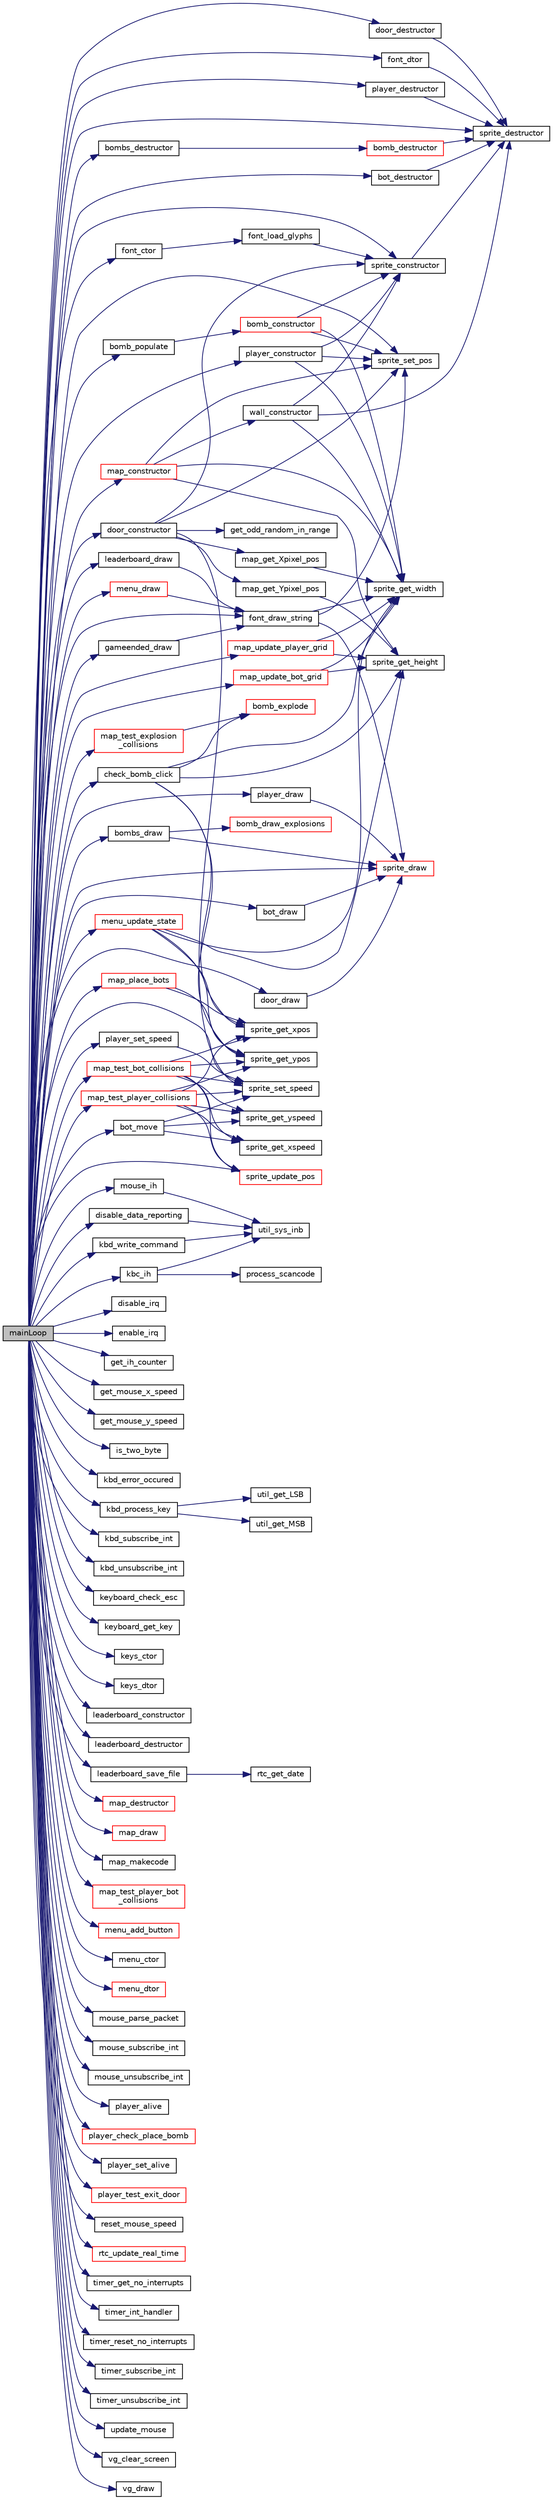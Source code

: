 digraph "mainLoop"
{
 // LATEX_PDF_SIZE
  edge [fontname="Helvetica",fontsize="10",labelfontname="Helvetica",labelfontsize="10"];
  node [fontname="Helvetica",fontsize="10",shape=record];
  rankdir="LR";
  Node1 [label="mainLoop",height=0.2,width=0.4,color="black", fillcolor="grey75", style="filled", fontcolor="black",tooltip=" "];
  Node1 -> Node2 [color="midnightblue",fontsize="10",style="solid",fontname="Helvetica"];
  Node2 [label="bomb_populate",height=0.2,width=0.4,color="black", fillcolor="white", style="filled",URL="$group__bomb.html#ga3552dd9a4b311e51521a220dc1f6f2df",tooltip=" "];
  Node2 -> Node3 [color="midnightblue",fontsize="10",style="solid",fontname="Helvetica"];
  Node3 [label="bomb_constructor",height=0.2,width=0.4,color="red", fillcolor="white", style="filled",URL="$group__bomb.html#gad44604cb6184e2180603e04420095927",tooltip=" "];
  Node3 -> Node5 [color="midnightblue",fontsize="10",style="solid",fontname="Helvetica"];
  Node5 [label="sprite_constructor",height=0.2,width=0.4,color="black", fillcolor="white", style="filled",URL="$group__sprite.html#gafdd51ad5e05d19496c82ce75e4245020",tooltip=" "];
  Node5 -> Node6 [color="midnightblue",fontsize="10",style="solid",fontname="Helvetica"];
  Node6 [label="sprite_destructor",height=0.2,width=0.4,color="black", fillcolor="white", style="filled",URL="$group__sprite.html#ga4b97baa89f63a9917d1937ed0f8e863a",tooltip=" "];
  Node3 -> Node7 [color="midnightblue",fontsize="10",style="solid",fontname="Helvetica"];
  Node7 [label="sprite_get_width",height=0.2,width=0.4,color="black", fillcolor="white", style="filled",URL="$group__sprite.html#ga59f08c1a8f12966f09023eacd4f25331",tooltip=" "];
  Node3 -> Node8 [color="midnightblue",fontsize="10",style="solid",fontname="Helvetica"];
  Node8 [label="sprite_set_pos",height=0.2,width=0.4,color="black", fillcolor="white", style="filled",URL="$group__sprite.html#ga2bcd8be5d18d2a3be69d2294c86805d7",tooltip=" "];
  Node1 -> Node9 [color="midnightblue",fontsize="10",style="solid",fontname="Helvetica"];
  Node9 [label="bombs_destructor",height=0.2,width=0.4,color="black", fillcolor="white", style="filled",URL="$group__bomb.html#gae86db0633e0a9cd697a4703681930e50",tooltip=" "];
  Node9 -> Node10 [color="midnightblue",fontsize="10",style="solid",fontname="Helvetica"];
  Node10 [label="bomb_destructor",height=0.2,width=0.4,color="red", fillcolor="white", style="filled",URL="$group__bomb.html#ga4b729ddfb64a71826c411a42c2ec940d",tooltip=" "];
  Node10 -> Node6 [color="midnightblue",fontsize="10",style="solid",fontname="Helvetica"];
  Node1 -> Node12 [color="midnightblue",fontsize="10",style="solid",fontname="Helvetica"];
  Node12 [label="bombs_draw",height=0.2,width=0.4,color="black", fillcolor="white", style="filled",URL="$group__bomb.html#ga1ecf3341058f418fb66a2cff322abccb",tooltip=" "];
  Node12 -> Node13 [color="midnightblue",fontsize="10",style="solid",fontname="Helvetica"];
  Node13 [label="bomb_draw_explosions",height=0.2,width=0.4,color="red", fillcolor="white", style="filled",URL="$group__bomb.html#gaf58d841d3603b19debf1e51bdc1e60b3",tooltip=" "];
  Node12 -> Node15 [color="midnightblue",fontsize="10",style="solid",fontname="Helvetica"];
  Node15 [label="sprite_draw",height=0.2,width=0.4,color="red", fillcolor="white", style="filled",URL="$group__sprite.html#ga2eebe1d97488a8c527342d0fa8a79f2f",tooltip=" "];
  Node1 -> Node17 [color="midnightblue",fontsize="10",style="solid",fontname="Helvetica"];
  Node17 [label="bot_destructor",height=0.2,width=0.4,color="black", fillcolor="white", style="filled",URL="$group__bot.html#ga4d9be17966dbded6762ad668af3ef44a",tooltip=" "];
  Node17 -> Node6 [color="midnightblue",fontsize="10",style="solid",fontname="Helvetica"];
  Node1 -> Node18 [color="midnightblue",fontsize="10",style="solid",fontname="Helvetica"];
  Node18 [label="bot_draw",height=0.2,width=0.4,color="black", fillcolor="white", style="filled",URL="$group__bot.html#ga5d4bb3e0e3f6ae721971356ddd7f41c5",tooltip=" "];
  Node18 -> Node15 [color="midnightblue",fontsize="10",style="solid",fontname="Helvetica"];
  Node1 -> Node19 [color="midnightblue",fontsize="10",style="solid",fontname="Helvetica"];
  Node19 [label="bot_move",height=0.2,width=0.4,color="black", fillcolor="white", style="filled",URL="$group__bot.html#ga2d99ae161b6e90ab7e4a120876058f21",tooltip=" "];
  Node19 -> Node20 [color="midnightblue",fontsize="10",style="solid",fontname="Helvetica"];
  Node20 [label="sprite_get_xspeed",height=0.2,width=0.4,color="black", fillcolor="white", style="filled",URL="$group__sprite.html#ga176872c49d258ae5f890717395afb5ec",tooltip=" "];
  Node19 -> Node21 [color="midnightblue",fontsize="10",style="solid",fontname="Helvetica"];
  Node21 [label="sprite_get_yspeed",height=0.2,width=0.4,color="black", fillcolor="white", style="filled",URL="$group__sprite.html#ga619c17c6442384230a14d77166d5661d",tooltip=" "];
  Node19 -> Node22 [color="midnightblue",fontsize="10",style="solid",fontname="Helvetica"];
  Node22 [label="sprite_set_speed",height=0.2,width=0.4,color="black", fillcolor="white", style="filled",URL="$group__sprite.html#gac3a6066af80d862a245715fb8cd87d50",tooltip=" "];
  Node1 -> Node23 [color="midnightblue",fontsize="10",style="solid",fontname="Helvetica"];
  Node23 [label="check_bomb_click",height=0.2,width=0.4,color="black", fillcolor="white", style="filled",URL="$group__bomb.html#ga20334459eff282dc2a7c1b498d8261a1",tooltip=" "];
  Node23 -> Node24 [color="midnightblue",fontsize="10",style="solid",fontname="Helvetica"];
  Node24 [label="bomb_explode",height=0.2,width=0.4,color="red", fillcolor="white", style="filled",URL="$group__bomb.html#ga344556e8b8922c227a6326f5a6748e2c",tooltip=" "];
  Node23 -> Node26 [color="midnightblue",fontsize="10",style="solid",fontname="Helvetica"];
  Node26 [label="sprite_get_height",height=0.2,width=0.4,color="black", fillcolor="white", style="filled",URL="$group__sprite.html#gad4fbb378240b634982deb4c6cf0edaca",tooltip=" "];
  Node23 -> Node7 [color="midnightblue",fontsize="10",style="solid",fontname="Helvetica"];
  Node23 -> Node27 [color="midnightblue",fontsize="10",style="solid",fontname="Helvetica"];
  Node27 [label="sprite_get_xpos",height=0.2,width=0.4,color="black", fillcolor="white", style="filled",URL="$group__sprite.html#ga0d4b4d21ae1ca8f0c33a712c7e335426",tooltip=" "];
  Node23 -> Node28 [color="midnightblue",fontsize="10",style="solid",fontname="Helvetica"];
  Node28 [label="sprite_get_ypos",height=0.2,width=0.4,color="black", fillcolor="white", style="filled",URL="$group__sprite.html#ga7db44275ba0615f760bbb82a1f9bbe06",tooltip=" "];
  Node1 -> Node29 [color="midnightblue",fontsize="10",style="solid",fontname="Helvetica"];
  Node29 [label="disable_data_reporting",height=0.2,width=0.4,color="black", fillcolor="white", style="filled",URL="$group__mouse.html#ga213d5f0c93d25fe21ae6ee3ba7b50a15",tooltip=" "];
  Node29 -> Node30 [color="midnightblue",fontsize="10",style="solid",fontname="Helvetica"];
  Node30 [label="util_sys_inb",height=0.2,width=0.4,color="black", fillcolor="white", style="filled",URL="$group__utils.html#ga79a031a8611f5b2d6afa4158e92b0fb4",tooltip=" "];
  Node1 -> Node31 [color="midnightblue",fontsize="10",style="solid",fontname="Helvetica"];
  Node31 [label="disable_irq",height=0.2,width=0.4,color="black", fillcolor="white", style="filled",URL="$mouse_8c.html#af6aab2e9582c2102a19358170de32711",tooltip=" "];
  Node1 -> Node32 [color="midnightblue",fontsize="10",style="solid",fontname="Helvetica"];
  Node32 [label="door_constructor",height=0.2,width=0.4,color="black", fillcolor="white", style="filled",URL="$group__door.html#ga3bcbedbf11161f40dda6cecf214b9589",tooltip=" "];
  Node32 -> Node33 [color="midnightblue",fontsize="10",style="solid",fontname="Helvetica"];
  Node33 [label="get_odd_random_in_range",height=0.2,width=0.4,color="black", fillcolor="white", style="filled",URL="$group__project__functions.html#ga6360a927b93bbab65f4683fde291732f",tooltip=" "];
  Node32 -> Node34 [color="midnightblue",fontsize="10",style="solid",fontname="Helvetica"];
  Node34 [label="map_get_Xpixel_pos",height=0.2,width=0.4,color="black", fillcolor="white", style="filled",URL="$group__map.html#ga2e31031b85c499a690d72cef364a1fda",tooltip=" "];
  Node34 -> Node7 [color="midnightblue",fontsize="10",style="solid",fontname="Helvetica"];
  Node32 -> Node35 [color="midnightblue",fontsize="10",style="solid",fontname="Helvetica"];
  Node35 [label="map_get_Ypixel_pos",height=0.2,width=0.4,color="black", fillcolor="white", style="filled",URL="$group__map.html#ga7119d2da06a4bfb132126a40ddfcc115",tooltip=" "];
  Node35 -> Node26 [color="midnightblue",fontsize="10",style="solid",fontname="Helvetica"];
  Node32 -> Node5 [color="midnightblue",fontsize="10",style="solid",fontname="Helvetica"];
  Node32 -> Node8 [color="midnightblue",fontsize="10",style="solid",fontname="Helvetica"];
  Node32 -> Node22 [color="midnightblue",fontsize="10",style="solid",fontname="Helvetica"];
  Node1 -> Node36 [color="midnightblue",fontsize="10",style="solid",fontname="Helvetica"];
  Node36 [label="door_destructor",height=0.2,width=0.4,color="black", fillcolor="white", style="filled",URL="$group__door.html#ga4641472c4b0ea862c7ad71938c75280f",tooltip=" "];
  Node36 -> Node6 [color="midnightblue",fontsize="10",style="solid",fontname="Helvetica"];
  Node1 -> Node37 [color="midnightblue",fontsize="10",style="solid",fontname="Helvetica"];
  Node37 [label="door_draw",height=0.2,width=0.4,color="black", fillcolor="white", style="filled",URL="$group__door.html#ga01efe97d1ea3783bfa1fbc1c7e33218e",tooltip=" "];
  Node37 -> Node15 [color="midnightblue",fontsize="10",style="solid",fontname="Helvetica"];
  Node1 -> Node38 [color="midnightblue",fontsize="10",style="solid",fontname="Helvetica"];
  Node38 [label="enable_irq",height=0.2,width=0.4,color="black", fillcolor="white", style="filled",URL="$mouse_8c.html#a8d41699f95cd36359a31d3acb5899d5f",tooltip=" "];
  Node1 -> Node39 [color="midnightblue",fontsize="10",style="solid",fontname="Helvetica"];
  Node39 [label="font_ctor",height=0.2,width=0.4,color="black", fillcolor="white", style="filled",URL="$group__font.html#ga27242c227400bb0ac4659c2538055843",tooltip=" "];
  Node39 -> Node40 [color="midnightblue",fontsize="10",style="solid",fontname="Helvetica"];
  Node40 [label="font_load_glyphs",height=0.2,width=0.4,color="black", fillcolor="white", style="filled",URL="$group__font.html#ga9ddeed5e494b11640a959e29d5dbca7e",tooltip=" "];
  Node40 -> Node5 [color="midnightblue",fontsize="10",style="solid",fontname="Helvetica"];
  Node1 -> Node41 [color="midnightblue",fontsize="10",style="solid",fontname="Helvetica"];
  Node41 [label="font_draw_string",height=0.2,width=0.4,color="black", fillcolor="white", style="filled",URL="$group__font.html#gae1f8edc6a0cd9ebd606878b4fe703e0f",tooltip=" "];
  Node41 -> Node15 [color="midnightblue",fontsize="10",style="solid",fontname="Helvetica"];
  Node41 -> Node7 [color="midnightblue",fontsize="10",style="solid",fontname="Helvetica"];
  Node41 -> Node8 [color="midnightblue",fontsize="10",style="solid",fontname="Helvetica"];
  Node1 -> Node42 [color="midnightblue",fontsize="10",style="solid",fontname="Helvetica"];
  Node42 [label="font_dtor",height=0.2,width=0.4,color="black", fillcolor="white", style="filled",URL="$group__font.html#gafc369515431b6f2ab413dc2bd7af433e",tooltip=" "];
  Node42 -> Node6 [color="midnightblue",fontsize="10",style="solid",fontname="Helvetica"];
  Node1 -> Node43 [color="midnightblue",fontsize="10",style="solid",fontname="Helvetica"];
  Node43 [label="gameended_draw",height=0.2,width=0.4,color="black", fillcolor="white", style="filled",URL="$group__leaderboard.html#gafa1486a16dcf9a0c9988b8dd3f097d6d",tooltip=" "];
  Node43 -> Node41 [color="midnightblue",fontsize="10",style="solid",fontname="Helvetica"];
  Node1 -> Node44 [color="midnightblue",fontsize="10",style="solid",fontname="Helvetica"];
  Node44 [label="get_ih_counter",height=0.2,width=0.4,color="black", fillcolor="white", style="filled",URL="$group__mouse.html#ga0ddcae30a7b2668d759df0b49c30fae8",tooltip=" "];
  Node1 -> Node45 [color="midnightblue",fontsize="10",style="solid",fontname="Helvetica"];
  Node45 [label="get_mouse_x_speed",height=0.2,width=0.4,color="black", fillcolor="white", style="filled",URL="$group__mouse.html#ga3492a22488887b309534c8ea0a713970",tooltip=" "];
  Node1 -> Node46 [color="midnightblue",fontsize="10",style="solid",fontname="Helvetica"];
  Node46 [label="get_mouse_y_speed",height=0.2,width=0.4,color="black", fillcolor="white", style="filled",URL="$group__mouse.html#gacd4fb153c9379736047a078056b5409d",tooltip=" "];
  Node1 -> Node47 [color="midnightblue",fontsize="10",style="solid",fontname="Helvetica"];
  Node47 [label="is_two_byte",height=0.2,width=0.4,color="black", fillcolor="white", style="filled",URL="$group__keyboard.html#ga19a8f528f8c0db507314b4cee9093361",tooltip=" "];
  Node1 -> Node48 [color="midnightblue",fontsize="10",style="solid",fontname="Helvetica"];
  Node48 [label="kbc_ih",height=0.2,width=0.4,color="black", fillcolor="white", style="filled",URL="$keyboard_8c.html#aea970a154161a35f6894898a092ed70a",tooltip=" "];
  Node48 -> Node49 [color="midnightblue",fontsize="10",style="solid",fontname="Helvetica"];
  Node49 [label="process_scancode",height=0.2,width=0.4,color="black", fillcolor="white", style="filled",URL="$group__keyboard.html#gabddbd5d96d5131280023cfaf2c1fc1a8",tooltip=" "];
  Node48 -> Node30 [color="midnightblue",fontsize="10",style="solid",fontname="Helvetica"];
  Node1 -> Node50 [color="midnightblue",fontsize="10",style="solid",fontname="Helvetica"];
  Node50 [label="kbd_error_occured",height=0.2,width=0.4,color="black", fillcolor="white", style="filled",URL="$group__keyboard.html#ga50c3284f5c168b20d60a74fe4db376a1",tooltip=" "];
  Node1 -> Node51 [color="midnightblue",fontsize="10",style="solid",fontname="Helvetica"];
  Node51 [label="kbd_process_key",height=0.2,width=0.4,color="black", fillcolor="white", style="filled",URL="$group__keyboard.html#gafa9954ea12c84b7d7c14bb5d53da1c81",tooltip=" "];
  Node51 -> Node52 [color="midnightblue",fontsize="10",style="solid",fontname="Helvetica"];
  Node52 [label="util_get_LSB",height=0.2,width=0.4,color="black", fillcolor="white", style="filled",URL="$group__utils.html#ga81621440b3d65680979425e39aa8c789",tooltip=" "];
  Node51 -> Node53 [color="midnightblue",fontsize="10",style="solid",fontname="Helvetica"];
  Node53 [label="util_get_MSB",height=0.2,width=0.4,color="black", fillcolor="white", style="filled",URL="$group__utils.html#ga6a880076cd2ec468834438b6e0c58836",tooltip=" "];
  Node1 -> Node54 [color="midnightblue",fontsize="10",style="solid",fontname="Helvetica"];
  Node54 [label="kbd_subscribe_int",height=0.2,width=0.4,color="black", fillcolor="white", style="filled",URL="$group__keyboard.html#ga4ac9231a99a664d6a9f0b69767e0d707",tooltip=" "];
  Node1 -> Node55 [color="midnightblue",fontsize="10",style="solid",fontname="Helvetica"];
  Node55 [label="kbd_unsubscribe_int",height=0.2,width=0.4,color="black", fillcolor="white", style="filled",URL="$group__keyboard.html#gaee0a7b54ee426fade9c780418d110fe0",tooltip=" "];
  Node1 -> Node56 [color="midnightblue",fontsize="10",style="solid",fontname="Helvetica"];
  Node56 [label="kbd_write_command",height=0.2,width=0.4,color="black", fillcolor="white", style="filled",URL="$group__keyboard.html#gad766e6f72c86ebd66165bcc03f23fd6b",tooltip=" "];
  Node56 -> Node30 [color="midnightblue",fontsize="10",style="solid",fontname="Helvetica"];
  Node1 -> Node57 [color="midnightblue",fontsize="10",style="solid",fontname="Helvetica"];
  Node57 [label="keyboard_check_esc",height=0.2,width=0.4,color="black", fillcolor="white", style="filled",URL="$group__keyboard.html#gabfe1d0d953f11f8ebfda53e34987bb28",tooltip=" "];
  Node1 -> Node58 [color="midnightblue",fontsize="10",style="solid",fontname="Helvetica"];
  Node58 [label="keyboard_get_key",height=0.2,width=0.4,color="black", fillcolor="white", style="filled",URL="$group__keyboard.html#ga78f1795b7ccc1df9c9372b4d9f2c8e27",tooltip=" "];
  Node1 -> Node59 [color="midnightblue",fontsize="10",style="solid",fontname="Helvetica"];
  Node59 [label="keys_ctor",height=0.2,width=0.4,color="black", fillcolor="white", style="filled",URL="$group__keys.html#ga87fd193d122c1b7e6236b8ad3d307438",tooltip=" "];
  Node1 -> Node60 [color="midnightblue",fontsize="10",style="solid",fontname="Helvetica"];
  Node60 [label="keys_dtor",height=0.2,width=0.4,color="black", fillcolor="white", style="filled",URL="$group__keys.html#ga5b2506a2d1b0fac1f9a9b5b627614fff",tooltip=" "];
  Node1 -> Node61 [color="midnightblue",fontsize="10",style="solid",fontname="Helvetica"];
  Node61 [label="leaderboard_constructor",height=0.2,width=0.4,color="black", fillcolor="white", style="filled",URL="$group__leaderboard.html#ga8126e5c09dd963593f93d6a17a1356d7",tooltip=" "];
  Node1 -> Node62 [color="midnightblue",fontsize="10",style="solid",fontname="Helvetica"];
  Node62 [label="leaderboard_destructor",height=0.2,width=0.4,color="black", fillcolor="white", style="filled",URL="$group__leaderboard.html#ga93d0e417be2751c9ab5fedbee29462ea",tooltip=" "];
  Node1 -> Node63 [color="midnightblue",fontsize="10",style="solid",fontname="Helvetica"];
  Node63 [label="leaderboard_draw",height=0.2,width=0.4,color="black", fillcolor="white", style="filled",URL="$group__leaderboard.html#gae1b8e11be80ea8deff7675a6604b970d",tooltip=" "];
  Node63 -> Node41 [color="midnightblue",fontsize="10",style="solid",fontname="Helvetica"];
  Node1 -> Node64 [color="midnightblue",fontsize="10",style="solid",fontname="Helvetica"];
  Node64 [label="leaderboard_save_file",height=0.2,width=0.4,color="black", fillcolor="white", style="filled",URL="$group__leaderboard.html#gac6160d4e6e2a6446b29c968679e28a5d",tooltip=" "];
  Node64 -> Node65 [color="midnightblue",fontsize="10",style="solid",fontname="Helvetica"];
  Node65 [label="rtc_get_date",height=0.2,width=0.4,color="black", fillcolor="white", style="filled",URL="$group__rtc.html#ga17603ea7675aede07de0956dcddeed1c",tooltip=" "];
  Node1 -> Node66 [color="midnightblue",fontsize="10",style="solid",fontname="Helvetica"];
  Node66 [label="map_constructor",height=0.2,width=0.4,color="red", fillcolor="white", style="filled",URL="$group__map.html#ga002f347fe448abbf0ed9eda318f47631",tooltip=" "];
  Node66 -> Node26 [color="midnightblue",fontsize="10",style="solid",fontname="Helvetica"];
  Node66 -> Node7 [color="midnightblue",fontsize="10",style="solid",fontname="Helvetica"];
  Node66 -> Node8 [color="midnightblue",fontsize="10",style="solid",fontname="Helvetica"];
  Node66 -> Node67 [color="midnightblue",fontsize="10",style="solid",fontname="Helvetica"];
  Node67 [label="wall_constructor",height=0.2,width=0.4,color="black", fillcolor="white", style="filled",URL="$group__wall.html#gaa0d53989535341e1af7f06db7289cb0a",tooltip=" "];
  Node67 -> Node5 [color="midnightblue",fontsize="10",style="solid",fontname="Helvetica"];
  Node67 -> Node6 [color="midnightblue",fontsize="10",style="solid",fontname="Helvetica"];
  Node67 -> Node7 [color="midnightblue",fontsize="10",style="solid",fontname="Helvetica"];
  Node1 -> Node70 [color="midnightblue",fontsize="10",style="solid",fontname="Helvetica"];
  Node70 [label="map_destructor",height=0.2,width=0.4,color="red", fillcolor="white", style="filled",URL="$group__map.html#gacce24d3a1e48ef9cdf2884070b0cd94b",tooltip=" "];
  Node1 -> Node71 [color="midnightblue",fontsize="10",style="solid",fontname="Helvetica"];
  Node71 [label="map_draw",height=0.2,width=0.4,color="red", fillcolor="white", style="filled",URL="$group__map.html#ga4136de835e2ef9083ec379dbd230ba1b",tooltip=" "];
  Node1 -> Node73 [color="midnightblue",fontsize="10",style="solid",fontname="Helvetica"];
  Node73 [label="map_makecode",height=0.2,width=0.4,color="black", fillcolor="white", style="filled",URL="$group__makecode__map.html#ga9da6d8dcb25caccc42053cf24ae25483",tooltip="Maps make code into char."];
  Node1 -> Node74 [color="midnightblue",fontsize="10",style="solid",fontname="Helvetica"];
  Node74 [label="map_place_bots",height=0.2,width=0.4,color="red", fillcolor="white", style="filled",URL="$group__map.html#gaa838481a4d221d08fcc9a7ad5f1a6b5a",tooltip=" "];
  Node74 -> Node27 [color="midnightblue",fontsize="10",style="solid",fontname="Helvetica"];
  Node74 -> Node28 [color="midnightblue",fontsize="10",style="solid",fontname="Helvetica"];
  Node1 -> Node76 [color="midnightblue",fontsize="10",style="solid",fontname="Helvetica"];
  Node76 [label="map_test_bot_collisions",height=0.2,width=0.4,color="red", fillcolor="white", style="filled",URL="$group__map.html#gacd29e05a7f152e239641b29e56ac7682",tooltip=" "];
  Node76 -> Node27 [color="midnightblue",fontsize="10",style="solid",fontname="Helvetica"];
  Node76 -> Node20 [color="midnightblue",fontsize="10",style="solid",fontname="Helvetica"];
  Node76 -> Node28 [color="midnightblue",fontsize="10",style="solid",fontname="Helvetica"];
  Node76 -> Node21 [color="midnightblue",fontsize="10",style="solid",fontname="Helvetica"];
  Node76 -> Node22 [color="midnightblue",fontsize="10",style="solid",fontname="Helvetica"];
  Node76 -> Node80 [color="midnightblue",fontsize="10",style="solid",fontname="Helvetica"];
  Node80 [label="sprite_update_pos",height=0.2,width=0.4,color="red", fillcolor="white", style="filled",URL="$group__sprite.html#ga1c61f61af31cb639eb02a30dd9c61676",tooltip=" "];
  Node1 -> Node84 [color="midnightblue",fontsize="10",style="solid",fontname="Helvetica"];
  Node84 [label="map_test_explosion\l_collisions",height=0.2,width=0.4,color="red", fillcolor="white", style="filled",URL="$group__map.html#ga6b4ab7e4315160ec06ca4ce6d17524e6",tooltip=" "];
  Node84 -> Node24 [color="midnightblue",fontsize="10",style="solid",fontname="Helvetica"];
  Node1 -> Node93 [color="midnightblue",fontsize="10",style="solid",fontname="Helvetica"];
  Node93 [label="map_test_player_bot\l_collisions",height=0.2,width=0.4,color="red", fillcolor="white", style="filled",URL="$group__map.html#gacfb131f691d690ef5675e259ec6e804b",tooltip=" "];
  Node1 -> Node94 [color="midnightblue",fontsize="10",style="solid",fontname="Helvetica"];
  Node94 [label="map_test_player_collisions",height=0.2,width=0.4,color="red", fillcolor="white", style="filled",URL="$group__map.html#ga7d2afcf083150fb92ede9908ca1b4049",tooltip=" "];
  Node94 -> Node27 [color="midnightblue",fontsize="10",style="solid",fontname="Helvetica"];
  Node94 -> Node20 [color="midnightblue",fontsize="10",style="solid",fontname="Helvetica"];
  Node94 -> Node28 [color="midnightblue",fontsize="10",style="solid",fontname="Helvetica"];
  Node94 -> Node21 [color="midnightblue",fontsize="10",style="solid",fontname="Helvetica"];
  Node94 -> Node22 [color="midnightblue",fontsize="10",style="solid",fontname="Helvetica"];
  Node94 -> Node80 [color="midnightblue",fontsize="10",style="solid",fontname="Helvetica"];
  Node1 -> Node97 [color="midnightblue",fontsize="10",style="solid",fontname="Helvetica"];
  Node97 [label="map_update_bot_grid",height=0.2,width=0.4,color="red", fillcolor="white", style="filled",URL="$group__map.html#gaad64ed82cf0d13e7b6d76616c5c6bdb0",tooltip=" "];
  Node97 -> Node26 [color="midnightblue",fontsize="10",style="solid",fontname="Helvetica"];
  Node97 -> Node7 [color="midnightblue",fontsize="10",style="solid",fontname="Helvetica"];
  Node1 -> Node102 [color="midnightblue",fontsize="10",style="solid",fontname="Helvetica"];
  Node102 [label="map_update_player_grid",height=0.2,width=0.4,color="red", fillcolor="white", style="filled",URL="$group__map.html#gaa938606469b762c1dd1baa7df8b954b5",tooltip=" "];
  Node102 -> Node26 [color="midnightblue",fontsize="10",style="solid",fontname="Helvetica"];
  Node102 -> Node7 [color="midnightblue",fontsize="10",style="solid",fontname="Helvetica"];
  Node1 -> Node107 [color="midnightblue",fontsize="10",style="solid",fontname="Helvetica"];
  Node107 [label="menu_add_button",height=0.2,width=0.4,color="red", fillcolor="white", style="filled",URL="$group__menu.html#ga080d6e9ba82b7e9c92ce315193c4f39f",tooltip=" "];
  Node1 -> Node109 [color="midnightblue",fontsize="10",style="solid",fontname="Helvetica"];
  Node109 [label="menu_ctor",height=0.2,width=0.4,color="black", fillcolor="white", style="filled",URL="$group__menu.html#gabf1846f9ffccca90ea12ed8c02908382",tooltip=" "];
  Node1 -> Node110 [color="midnightblue",fontsize="10",style="solid",fontname="Helvetica"];
  Node110 [label="menu_draw",height=0.2,width=0.4,color="red", fillcolor="white", style="filled",URL="$group__menu.html#gaa7dcc209a7fc1e3a647c2f3ddb588edb",tooltip=" "];
  Node110 -> Node41 [color="midnightblue",fontsize="10",style="solid",fontname="Helvetica"];
  Node1 -> Node120 [color="midnightblue",fontsize="10",style="solid",fontname="Helvetica"];
  Node120 [label="menu_dtor",height=0.2,width=0.4,color="red", fillcolor="white", style="filled",URL="$group__menu.html#gab4da4260b976eda9d75c72845b93553b",tooltip=" "];
  Node1 -> Node122 [color="midnightblue",fontsize="10",style="solid",fontname="Helvetica"];
  Node122 [label="menu_update_state",height=0.2,width=0.4,color="red", fillcolor="white", style="filled",URL="$group__menu.html#gacb15f4e1c16650a6bdf7e1a61a1ce6ce",tooltip=" "];
  Node122 -> Node26 [color="midnightblue",fontsize="10",style="solid",fontname="Helvetica"];
  Node122 -> Node7 [color="midnightblue",fontsize="10",style="solid",fontname="Helvetica"];
  Node122 -> Node27 [color="midnightblue",fontsize="10",style="solid",fontname="Helvetica"];
  Node122 -> Node28 [color="midnightblue",fontsize="10",style="solid",fontname="Helvetica"];
  Node1 -> Node124 [color="midnightblue",fontsize="10",style="solid",fontname="Helvetica"];
  Node124 [label="mouse_ih",height=0.2,width=0.4,color="black", fillcolor="white", style="filled",URL="$group__mouse.html#ga210374b50462acdedab00df64d5cea3c",tooltip=" "];
  Node124 -> Node30 [color="midnightblue",fontsize="10",style="solid",fontname="Helvetica"];
  Node1 -> Node125 [color="midnightblue",fontsize="10",style="solid",fontname="Helvetica"];
  Node125 [label="mouse_parse_packet",height=0.2,width=0.4,color="black", fillcolor="white", style="filled",URL="$group__mouse.html#ga4ef6e9b3fe6752ceb423f88fd49c232d",tooltip=" "];
  Node1 -> Node126 [color="midnightblue",fontsize="10",style="solid",fontname="Helvetica"];
  Node126 [label="mouse_subscribe_int",height=0.2,width=0.4,color="black", fillcolor="white", style="filled",URL="$group__mouse.html#ga20285aed4b3ef45812cd967532dd09db",tooltip=" "];
  Node1 -> Node127 [color="midnightblue",fontsize="10",style="solid",fontname="Helvetica"];
  Node127 [label="mouse_unsubscribe_int",height=0.2,width=0.4,color="black", fillcolor="white", style="filled",URL="$group__mouse.html#ga3ecf823d80520009ae5e0d76ae40a3c3",tooltip=" "];
  Node1 -> Node128 [color="midnightblue",fontsize="10",style="solid",fontname="Helvetica"];
  Node128 [label="player_alive",height=0.2,width=0.4,color="black", fillcolor="white", style="filled",URL="$group__player.html#gac83daa27e95902ff396cf11215b7bff7",tooltip=" "];
  Node1 -> Node129 [color="midnightblue",fontsize="10",style="solid",fontname="Helvetica"];
  Node129 [label="player_check_place_bomb",height=0.2,width=0.4,color="red", fillcolor="white", style="filled",URL="$group__player.html#ga0722342668529c649779f077051d36e3",tooltip=" "];
  Node1 -> Node134 [color="midnightblue",fontsize="10",style="solid",fontname="Helvetica"];
  Node134 [label="player_constructor",height=0.2,width=0.4,color="black", fillcolor="white", style="filled",URL="$group__player.html#ga90655fb99f185a480973777539add5b5",tooltip=" "];
  Node134 -> Node5 [color="midnightblue",fontsize="10",style="solid",fontname="Helvetica"];
  Node134 -> Node7 [color="midnightblue",fontsize="10",style="solid",fontname="Helvetica"];
  Node134 -> Node8 [color="midnightblue",fontsize="10",style="solid",fontname="Helvetica"];
  Node1 -> Node135 [color="midnightblue",fontsize="10",style="solid",fontname="Helvetica"];
  Node135 [label="player_destructor",height=0.2,width=0.4,color="black", fillcolor="white", style="filled",URL="$group__player.html#ga264d79345354a87aac9dfdca2d51d783",tooltip=" "];
  Node135 -> Node6 [color="midnightblue",fontsize="10",style="solid",fontname="Helvetica"];
  Node1 -> Node136 [color="midnightblue",fontsize="10",style="solid",fontname="Helvetica"];
  Node136 [label="player_draw",height=0.2,width=0.4,color="black", fillcolor="white", style="filled",URL="$group__player.html#ga05be8696ecdb45668495b46cd8b83cef",tooltip=" "];
  Node136 -> Node15 [color="midnightblue",fontsize="10",style="solid",fontname="Helvetica"];
  Node1 -> Node137 [color="midnightblue",fontsize="10",style="solid",fontname="Helvetica"];
  Node137 [label="player_set_alive",height=0.2,width=0.4,color="black", fillcolor="white", style="filled",URL="$group__player.html#gab2f80a780c4fc19daee54d0c20976a36",tooltip=" "];
  Node1 -> Node138 [color="midnightblue",fontsize="10",style="solid",fontname="Helvetica"];
  Node138 [label="player_set_speed",height=0.2,width=0.4,color="black", fillcolor="white", style="filled",URL="$group__player.html#gab578caf295993e1990ba1d6259dc658e",tooltip=" "];
  Node138 -> Node22 [color="midnightblue",fontsize="10",style="solid",fontname="Helvetica"];
  Node1 -> Node139 [color="midnightblue",fontsize="10",style="solid",fontname="Helvetica"];
  Node139 [label="player_test_exit_door",height=0.2,width=0.4,color="red", fillcolor="white", style="filled",URL="$group__player.html#ga4750014857f88ea4d671029619f7f91d",tooltip=" "];
  Node1 -> Node142 [color="midnightblue",fontsize="10",style="solid",fontname="Helvetica"];
  Node142 [label="reset_mouse_speed",height=0.2,width=0.4,color="black", fillcolor="white", style="filled",URL="$group__mouse.html#ga3e4446c79874fdcc5eb978b7313a419e",tooltip=" "];
  Node1 -> Node143 [color="midnightblue",fontsize="10",style="solid",fontname="Helvetica"];
  Node143 [label="rtc_update_real_time",height=0.2,width=0.4,color="red", fillcolor="white", style="filled",URL="$group__rtc.html#gad1f3af0bfb94335335527a11ef989918",tooltip=" "];
  Node1 -> Node5 [color="midnightblue",fontsize="10",style="solid",fontname="Helvetica"];
  Node1 -> Node6 [color="midnightblue",fontsize="10",style="solid",fontname="Helvetica"];
  Node1 -> Node15 [color="midnightblue",fontsize="10",style="solid",fontname="Helvetica"];
  Node1 -> Node8 [color="midnightblue",fontsize="10",style="solid",fontname="Helvetica"];
  Node1 -> Node22 [color="midnightblue",fontsize="10",style="solid",fontname="Helvetica"];
  Node1 -> Node80 [color="midnightblue",fontsize="10",style="solid",fontname="Helvetica"];
  Node1 -> Node152 [color="midnightblue",fontsize="10",style="solid",fontname="Helvetica"];
  Node152 [label="timer_get_no_interrupts",height=0.2,width=0.4,color="black", fillcolor="white", style="filled",URL="$group__timer.html#gacf6dd692b50d94f94c6114e559b95101",tooltip=" "];
  Node1 -> Node153 [color="midnightblue",fontsize="10",style="solid",fontname="Helvetica"];
  Node153 [label="timer_int_handler",height=0.2,width=0.4,color="black", fillcolor="white", style="filled",URL="$group__timer.html#ga91a2072306c68353712a6b771287dc2c",tooltip=" "];
  Node1 -> Node154 [color="midnightblue",fontsize="10",style="solid",fontname="Helvetica"];
  Node154 [label="timer_reset_no_interrupts",height=0.2,width=0.4,color="black", fillcolor="white", style="filled",URL="$group__timer.html#gaf8a350bdc3817f06eb51034dac4cab6c",tooltip=" "];
  Node1 -> Node155 [color="midnightblue",fontsize="10",style="solid",fontname="Helvetica"];
  Node155 [label="timer_subscribe_int",height=0.2,width=0.4,color="black", fillcolor="white", style="filled",URL="$group__timer.html#gac57a7e1140a7e00ad95ac5488d2a671b",tooltip=" "];
  Node1 -> Node156 [color="midnightblue",fontsize="10",style="solid",fontname="Helvetica"];
  Node156 [label="timer_unsubscribe_int",height=0.2,width=0.4,color="black", fillcolor="white", style="filled",URL="$group__timer.html#gafabd21de449be154dd65d5fdb2d8045d",tooltip=" "];
  Node1 -> Node157 [color="midnightblue",fontsize="10",style="solid",fontname="Helvetica"];
  Node157 [label="update_mouse",height=0.2,width=0.4,color="black", fillcolor="white", style="filled",URL="$group__mouse.html#gaaf378d0600dad5b1596e9e9c0fddea55",tooltip=" "];
  Node1 -> Node158 [color="midnightblue",fontsize="10",style="solid",fontname="Helvetica"];
  Node158 [label="vg_clear_screen",height=0.2,width=0.4,color="black", fillcolor="white", style="filled",URL="$group__videocard.html#ga2b200e2528618f16a5856d009580f32c",tooltip=" "];
  Node1 -> Node159 [color="midnightblue",fontsize="10",style="solid",fontname="Helvetica"];
  Node159 [label="vg_draw",height=0.2,width=0.4,color="black", fillcolor="white", style="filled",URL="$group__videocard.html#ga38278c94b82e73f7c853d30cf0e37003",tooltip=" "];
}
